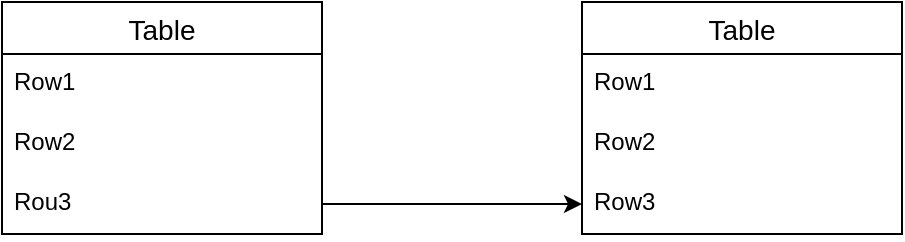 <mxfile>
    <diagram id="Jvsm0KKBTvFqeoQTm5FA" name="ページ1">
        <mxGraphModel dx="349" dy="554" grid="1" gridSize="10" guides="1" tooltips="1" connect="1" arrows="1" fold="1" page="1" pageScale="1" pageWidth="827" pageHeight="1169" math="0" shadow="0">
            <root>
                <mxCell id="0"/>
                <mxCell id="1" parent="0"/>
                <mxCell id="SAOhyTxLl2sX7H2wPThV-9" value="Table" style="swimlane;fontStyle=0;childLayout=stackLayout;horizontal=1;startSize=26;horizontalStack=0;resizeParent=1;resizeParentMax=0;resizeLast=0;collapsible=1;marginBottom=0;align=center;fontSize=14;shadow=0;" vertex="1" parent="1">
                    <mxGeometry x="10" y="400" width="160" height="116" as="geometry"/>
                </mxCell>
                <mxCell id="SAOhyTxLl2sX7H2wPThV-10" value="Row1" style="text;strokeColor=none;fillColor=none;spacingLeft=4;spacingRight=4;overflow=hidden;rotatable=0;points=[[0,0.5],[1,0.5]];portConstraint=eastwest;fontSize=12;" vertex="1" parent="SAOhyTxLl2sX7H2wPThV-9">
                    <mxGeometry y="26" width="160" height="30" as="geometry"/>
                </mxCell>
                <mxCell id="SAOhyTxLl2sX7H2wPThV-11" value="Row2" style="text;strokeColor=none;fillColor=none;spacingLeft=4;spacingRight=4;overflow=hidden;rotatable=0;points=[[0,0.5],[1,0.5]];portConstraint=eastwest;fontSize=12;" vertex="1" parent="SAOhyTxLl2sX7H2wPThV-9">
                    <mxGeometry y="56" width="160" height="30" as="geometry"/>
                </mxCell>
                <mxCell id="SAOhyTxLl2sX7H2wPThV-12" value="Rou3" style="text;strokeColor=none;fillColor=none;spacingLeft=4;spacingRight=4;overflow=hidden;rotatable=0;points=[[0,0.5],[1,0.5]];portConstraint=eastwest;fontSize=12;" vertex="1" parent="SAOhyTxLl2sX7H2wPThV-9">
                    <mxGeometry y="86" width="160" height="30" as="geometry"/>
                </mxCell>
                <mxCell id="SAOhyTxLl2sX7H2wPThV-13" value="Table" style="swimlane;fontStyle=0;childLayout=stackLayout;horizontal=1;startSize=26;horizontalStack=0;resizeParent=1;resizeParentMax=0;resizeLast=0;collapsible=1;marginBottom=0;align=center;fontSize=14;" vertex="1" parent="1">
                    <mxGeometry x="300" y="400" width="160" height="116" as="geometry"/>
                </mxCell>
                <mxCell id="SAOhyTxLl2sX7H2wPThV-14" value="Row1" style="text;strokeColor=none;fillColor=none;spacingLeft=4;spacingRight=4;overflow=hidden;rotatable=0;points=[[0,0.5],[1,0.5]];portConstraint=eastwest;fontSize=12;" vertex="1" parent="SAOhyTxLl2sX7H2wPThV-13">
                    <mxGeometry y="26" width="160" height="30" as="geometry"/>
                </mxCell>
                <mxCell id="SAOhyTxLl2sX7H2wPThV-15" value="Row2" style="text;strokeColor=none;fillColor=none;spacingLeft=4;spacingRight=4;overflow=hidden;rotatable=0;points=[[0,0.5],[1,0.5]];portConstraint=eastwest;fontSize=12;" vertex="1" parent="SAOhyTxLl2sX7H2wPThV-13">
                    <mxGeometry y="56" width="160" height="30" as="geometry"/>
                </mxCell>
                <mxCell id="SAOhyTxLl2sX7H2wPThV-16" value="Row3" style="text;strokeColor=none;fillColor=none;spacingLeft=4;spacingRight=4;overflow=hidden;rotatable=0;points=[[0,0.5],[1,0.5]];portConstraint=eastwest;fontSize=12;" vertex="1" parent="SAOhyTxLl2sX7H2wPThV-13">
                    <mxGeometry y="86" width="160" height="30" as="geometry"/>
                </mxCell>
                <mxCell id="SAOhyTxLl2sX7H2wPThV-17" style="edgeStyle=orthogonalEdgeStyle;rounded=0;orthogonalLoop=1;jettySize=auto;html=1;exitX=1;exitY=0.5;exitDx=0;exitDy=0;" edge="1" parent="1" source="SAOhyTxLl2sX7H2wPThV-12" target="SAOhyTxLl2sX7H2wPThV-16">
                    <mxGeometry relative="1" as="geometry"/>
                </mxCell>
            </root>
        </mxGraphModel>
    </diagram>
    <diagram id="bTvIoZdH1QSqezIw7txI" name="ページ2">
        <mxGraphModel dx="542" dy="554" grid="1" gridSize="10" guides="1" tooltips="1" connect="1" arrows="1" fold="1" page="1" pageScale="1" pageWidth="827" pageHeight="1169" math="0" shadow="0">
            <root>
                <mxCell id="euz-HjgsFVFrPFhnw4n2-0"/>
                <mxCell id="euz-HjgsFVFrPFhnw4n2-1" parent="euz-HjgsFVFrPFhnw4n2-0"/>
            </root>
        </mxGraphModel>
    </diagram>
</mxfile>